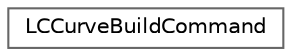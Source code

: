 digraph "类继承关系图"
{
 // LATEX_PDF_SIZE
  bgcolor="transparent";
  edge [fontname=Helvetica,fontsize=10,labelfontname=Helvetica,labelfontsize=10];
  node [fontname=Helvetica,fontsize=10,shape=box,height=0.2,width=0.4];
  rankdir="LR";
  Node0 [id="Node000000",label="LCCurveBuildCommand",height=0.2,width=0.4,color="grey40", fillcolor="white", style="filled",URL="$struct_l_c_curve_build_command.html",tooltip=" "];
}
